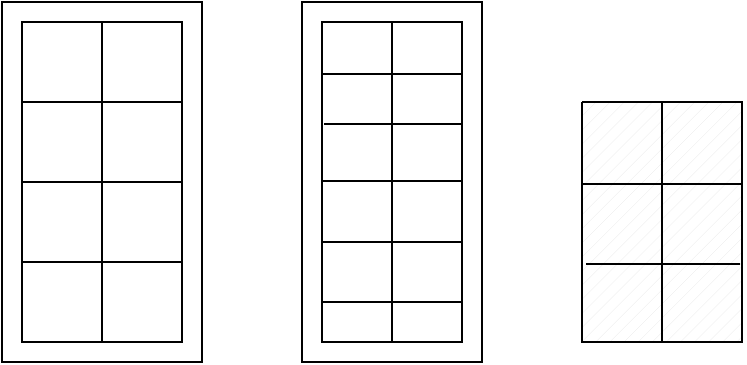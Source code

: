 <mxfile version="19.0.2" type="github">
  <diagram id="LLbi4AYxsJjURUIZVEAO" name="Page-1">
    <mxGraphModel dx="1313" dy="794" grid="1" gridSize="10" guides="1" tooltips="1" connect="1" arrows="1" fold="1" page="1" pageScale="1" pageWidth="850" pageHeight="1100" math="0" shadow="0">
      <root>
        <mxCell id="0" />
        <mxCell id="1" parent="0" />
        <mxCell id="f_g6fSq3ne2rUfsvG3fg-3" value="" style="verticalLabelPosition=bottom;verticalAlign=top;html=1;shape=mxgraph.basic.frame;dx=10;direction=south;" vertex="1" parent="1">
          <mxGeometry x="260" y="270" width="90" height="180" as="geometry" />
        </mxCell>
        <mxCell id="f_g6fSq3ne2rUfsvG3fg-9" value="" style="endArrow=none;html=1;rounded=0;" edge="1" parent="f_g6fSq3ne2rUfsvG3fg-3">
          <mxGeometry width="50" height="50" relative="1" as="geometry">
            <mxPoint x="10" y="120" as="sourcePoint" />
            <mxPoint x="80" y="120" as="targetPoint" />
          </mxGeometry>
        </mxCell>
        <mxCell id="f_g6fSq3ne2rUfsvG3fg-10" value="" style="endArrow=none;html=1;rounded=0;" edge="1" parent="f_g6fSq3ne2rUfsvG3fg-3">
          <mxGeometry width="50" height="50" relative="1" as="geometry">
            <mxPoint x="10" y="150" as="sourcePoint" />
            <mxPoint x="80" y="150" as="targetPoint" />
          </mxGeometry>
        </mxCell>
        <mxCell id="f_g6fSq3ne2rUfsvG3fg-6" value="" style="endArrow=none;html=1;rounded=0;" edge="1" parent="f_g6fSq3ne2rUfsvG3fg-3">
          <mxGeometry width="50" height="50" relative="1" as="geometry">
            <mxPoint x="11" y="61" as="sourcePoint" />
            <mxPoint x="80" y="61" as="targetPoint" />
          </mxGeometry>
        </mxCell>
        <mxCell id="f_g6fSq3ne2rUfsvG3fg-7" value="" style="endArrow=none;html=1;rounded=0;exitX=0.2;exitY=0.889;exitDx=0;exitDy=0;exitPerimeter=0;" edge="1" parent="1" source="f_g6fSq3ne2rUfsvG3fg-3">
          <mxGeometry width="50" height="50" relative="1" as="geometry">
            <mxPoint x="270" y="310" as="sourcePoint" />
            <mxPoint x="340" y="306" as="targetPoint" />
          </mxGeometry>
        </mxCell>
        <mxCell id="f_g6fSq3ne2rUfsvG3fg-8" value="" style="endArrow=none;html=1;rounded=0;" edge="1" parent="1">
          <mxGeometry width="50" height="50" relative="1" as="geometry">
            <mxPoint x="270" y="359.5" as="sourcePoint" />
            <mxPoint x="340" y="359.5" as="targetPoint" />
          </mxGeometry>
        </mxCell>
        <mxCell id="f_g6fSq3ne2rUfsvG3fg-11" value="" style="endArrow=none;html=1;rounded=0;entryX=0;entryY=0.5;entryDx=10;entryDy=0;entryPerimeter=0;exitX=1;exitY=0.5;exitDx=-10;exitDy=0;exitPerimeter=0;" edge="1" parent="1" source="f_g6fSq3ne2rUfsvG3fg-3" target="f_g6fSq3ne2rUfsvG3fg-3">
          <mxGeometry width="50" height="50" relative="1" as="geometry">
            <mxPoint x="270" y="530" as="sourcePoint" />
            <mxPoint x="320" y="480" as="targetPoint" />
          </mxGeometry>
        </mxCell>
        <mxCell id="f_g6fSq3ne2rUfsvG3fg-12" value="" style="shape=table;startSize=0;container=1;collapsible=0;childLayout=tableLayout;" vertex="1" parent="1">
          <mxGeometry x="120" y="280" width="80" height="160" as="geometry" />
        </mxCell>
        <mxCell id="f_g6fSq3ne2rUfsvG3fg-13" value="" style="shape=tableRow;horizontal=0;startSize=0;swimlaneHead=0;swimlaneBody=0;top=0;left=0;bottom=0;right=0;collapsible=0;dropTarget=0;fillColor=none;points=[[0,0.5],[1,0.5]];portConstraint=eastwest;" vertex="1" parent="f_g6fSq3ne2rUfsvG3fg-12">
          <mxGeometry width="80" height="40" as="geometry" />
        </mxCell>
        <mxCell id="f_g6fSq3ne2rUfsvG3fg-14" value="" style="shape=partialRectangle;html=1;whiteSpace=wrap;connectable=0;overflow=hidden;fillColor=none;top=0;left=0;bottom=0;right=0;pointerEvents=1;" vertex="1" parent="f_g6fSq3ne2rUfsvG3fg-13">
          <mxGeometry width="40" height="40" as="geometry">
            <mxRectangle width="40" height="40" as="alternateBounds" />
          </mxGeometry>
        </mxCell>
        <mxCell id="f_g6fSq3ne2rUfsvG3fg-15" value="" style="shape=partialRectangle;html=1;whiteSpace=wrap;connectable=0;overflow=hidden;fillColor=none;top=0;left=0;bottom=0;right=0;pointerEvents=1;" vertex="1" parent="f_g6fSq3ne2rUfsvG3fg-13">
          <mxGeometry x="40" width="40" height="40" as="geometry">
            <mxRectangle width="40" height="40" as="alternateBounds" />
          </mxGeometry>
        </mxCell>
        <mxCell id="f_g6fSq3ne2rUfsvG3fg-16" value="" style="shape=tableRow;horizontal=0;startSize=0;swimlaneHead=0;swimlaneBody=0;top=0;left=0;bottom=0;right=0;collapsible=0;dropTarget=0;fillColor=none;points=[[0,0.5],[1,0.5]];portConstraint=eastwest;" vertex="1" parent="f_g6fSq3ne2rUfsvG3fg-12">
          <mxGeometry y="40" width="80" height="40" as="geometry" />
        </mxCell>
        <mxCell id="f_g6fSq3ne2rUfsvG3fg-17" value="" style="shape=partialRectangle;html=1;whiteSpace=wrap;connectable=0;overflow=hidden;fillColor=none;top=0;left=0;bottom=0;right=0;pointerEvents=1;" vertex="1" parent="f_g6fSq3ne2rUfsvG3fg-16">
          <mxGeometry width="40" height="40" as="geometry">
            <mxRectangle width="40" height="40" as="alternateBounds" />
          </mxGeometry>
        </mxCell>
        <mxCell id="f_g6fSq3ne2rUfsvG3fg-18" value="" style="shape=partialRectangle;html=1;whiteSpace=wrap;connectable=0;overflow=hidden;fillColor=none;top=0;left=0;bottom=0;right=0;pointerEvents=1;" vertex="1" parent="f_g6fSq3ne2rUfsvG3fg-16">
          <mxGeometry x="40" width="40" height="40" as="geometry">
            <mxRectangle width="40" height="40" as="alternateBounds" />
          </mxGeometry>
        </mxCell>
        <mxCell id="f_g6fSq3ne2rUfsvG3fg-19" value="" style="shape=tableRow;horizontal=0;startSize=0;swimlaneHead=0;swimlaneBody=0;top=0;left=0;bottom=0;right=0;collapsible=0;dropTarget=0;fillColor=none;points=[[0,0.5],[1,0.5]];portConstraint=eastwest;" vertex="1" parent="f_g6fSq3ne2rUfsvG3fg-12">
          <mxGeometry y="80" width="80" height="40" as="geometry" />
        </mxCell>
        <mxCell id="f_g6fSq3ne2rUfsvG3fg-20" value="" style="shape=partialRectangle;html=1;whiteSpace=wrap;connectable=0;overflow=hidden;fillColor=none;top=0;left=0;bottom=0;right=0;pointerEvents=1;" vertex="1" parent="f_g6fSq3ne2rUfsvG3fg-19">
          <mxGeometry width="40" height="40" as="geometry">
            <mxRectangle width="40" height="40" as="alternateBounds" />
          </mxGeometry>
        </mxCell>
        <mxCell id="f_g6fSq3ne2rUfsvG3fg-21" value="" style="shape=partialRectangle;html=1;whiteSpace=wrap;connectable=0;overflow=hidden;fillColor=none;top=0;left=0;bottom=0;right=0;pointerEvents=1;" vertex="1" parent="f_g6fSq3ne2rUfsvG3fg-19">
          <mxGeometry x="40" width="40" height="40" as="geometry">
            <mxRectangle width="40" height="40" as="alternateBounds" />
          </mxGeometry>
        </mxCell>
        <mxCell id="f_g6fSq3ne2rUfsvG3fg-22" value="" style="shape=tableRow;horizontal=0;startSize=0;swimlaneHead=0;swimlaneBody=0;top=0;left=0;bottom=0;right=0;collapsible=0;dropTarget=0;fillColor=none;points=[[0,0.5],[1,0.5]];portConstraint=eastwest;" vertex="1" parent="f_g6fSq3ne2rUfsvG3fg-12">
          <mxGeometry y="120" width="80" height="40" as="geometry" />
        </mxCell>
        <mxCell id="f_g6fSq3ne2rUfsvG3fg-23" value="" style="shape=partialRectangle;html=1;whiteSpace=wrap;connectable=0;overflow=hidden;fillColor=none;top=0;left=0;bottom=0;right=0;pointerEvents=1;" vertex="1" parent="f_g6fSq3ne2rUfsvG3fg-22">
          <mxGeometry width="40" height="40" as="geometry">
            <mxRectangle width="40" height="40" as="alternateBounds" />
          </mxGeometry>
        </mxCell>
        <mxCell id="f_g6fSq3ne2rUfsvG3fg-24" value="" style="shape=partialRectangle;html=1;whiteSpace=wrap;connectable=0;overflow=hidden;fillColor=none;top=0;left=0;bottom=0;right=0;pointerEvents=1;" vertex="1" parent="f_g6fSq3ne2rUfsvG3fg-22">
          <mxGeometry x="40" width="40" height="40" as="geometry">
            <mxRectangle width="40" height="40" as="alternateBounds" />
          </mxGeometry>
        </mxCell>
        <mxCell id="f_g6fSq3ne2rUfsvG3fg-26" value="" style="verticalLabelPosition=bottom;verticalAlign=top;html=1;shape=mxgraph.basic.patternFillRect;fillStyle=diag;step=5;fillStrokeWidth=0.2;fillStrokeColor=#dddddd;fillColor=none;" vertex="1" parent="1">
          <mxGeometry x="400" y="320" width="80" height="120" as="geometry" />
        </mxCell>
        <mxCell id="f_g6fSq3ne2rUfsvG3fg-27" value="" style="rounded=0;whiteSpace=wrap;html=1;fillColor=none;" vertex="1" parent="1">
          <mxGeometry x="110" y="270" width="100" height="180" as="geometry" />
        </mxCell>
        <mxCell id="f_g6fSq3ne2rUfsvG3fg-30" value="" style="endArrow=none;html=1;rounded=0;exitX=0.5;exitY=1;exitDx=0;exitDy=0;exitPerimeter=0;entryX=0.5;entryY=0;entryDx=0;entryDy=0;entryPerimeter=0;" edge="1" parent="1" source="f_g6fSq3ne2rUfsvG3fg-26" target="f_g6fSq3ne2rUfsvG3fg-26">
          <mxGeometry width="50" height="50" relative="1" as="geometry">
            <mxPoint x="350" y="620" as="sourcePoint" />
            <mxPoint x="440" y="310" as="targetPoint" />
          </mxGeometry>
        </mxCell>
        <mxCell id="f_g6fSq3ne2rUfsvG3fg-33" value="" style="endArrow=none;html=1;rounded=0;entryX=1;entryY=0.342;entryDx=0;entryDy=0;entryPerimeter=0;exitX=0;exitY=0.342;exitDx=0;exitDy=0;exitPerimeter=0;" edge="1" parent="1" source="f_g6fSq3ne2rUfsvG3fg-26" target="f_g6fSq3ne2rUfsvG3fg-26">
          <mxGeometry width="50" height="50" relative="1" as="geometry">
            <mxPoint x="350" y="620" as="sourcePoint" />
            <mxPoint x="400" y="570" as="targetPoint" />
          </mxGeometry>
        </mxCell>
        <mxCell id="f_g6fSq3ne2rUfsvG3fg-34" value="" style="endArrow=none;html=1;rounded=0;entryX=0.988;entryY=0.675;entryDx=0;entryDy=0;entryPerimeter=0;exitX=0.025;exitY=0.675;exitDx=0;exitDy=0;exitPerimeter=0;" edge="1" parent="1" source="f_g6fSq3ne2rUfsvG3fg-26" target="f_g6fSq3ne2rUfsvG3fg-26">
          <mxGeometry width="50" height="50" relative="1" as="geometry">
            <mxPoint x="350" y="620" as="sourcePoint" />
            <mxPoint x="400" y="570" as="targetPoint" />
          </mxGeometry>
        </mxCell>
      </root>
    </mxGraphModel>
  </diagram>
</mxfile>
